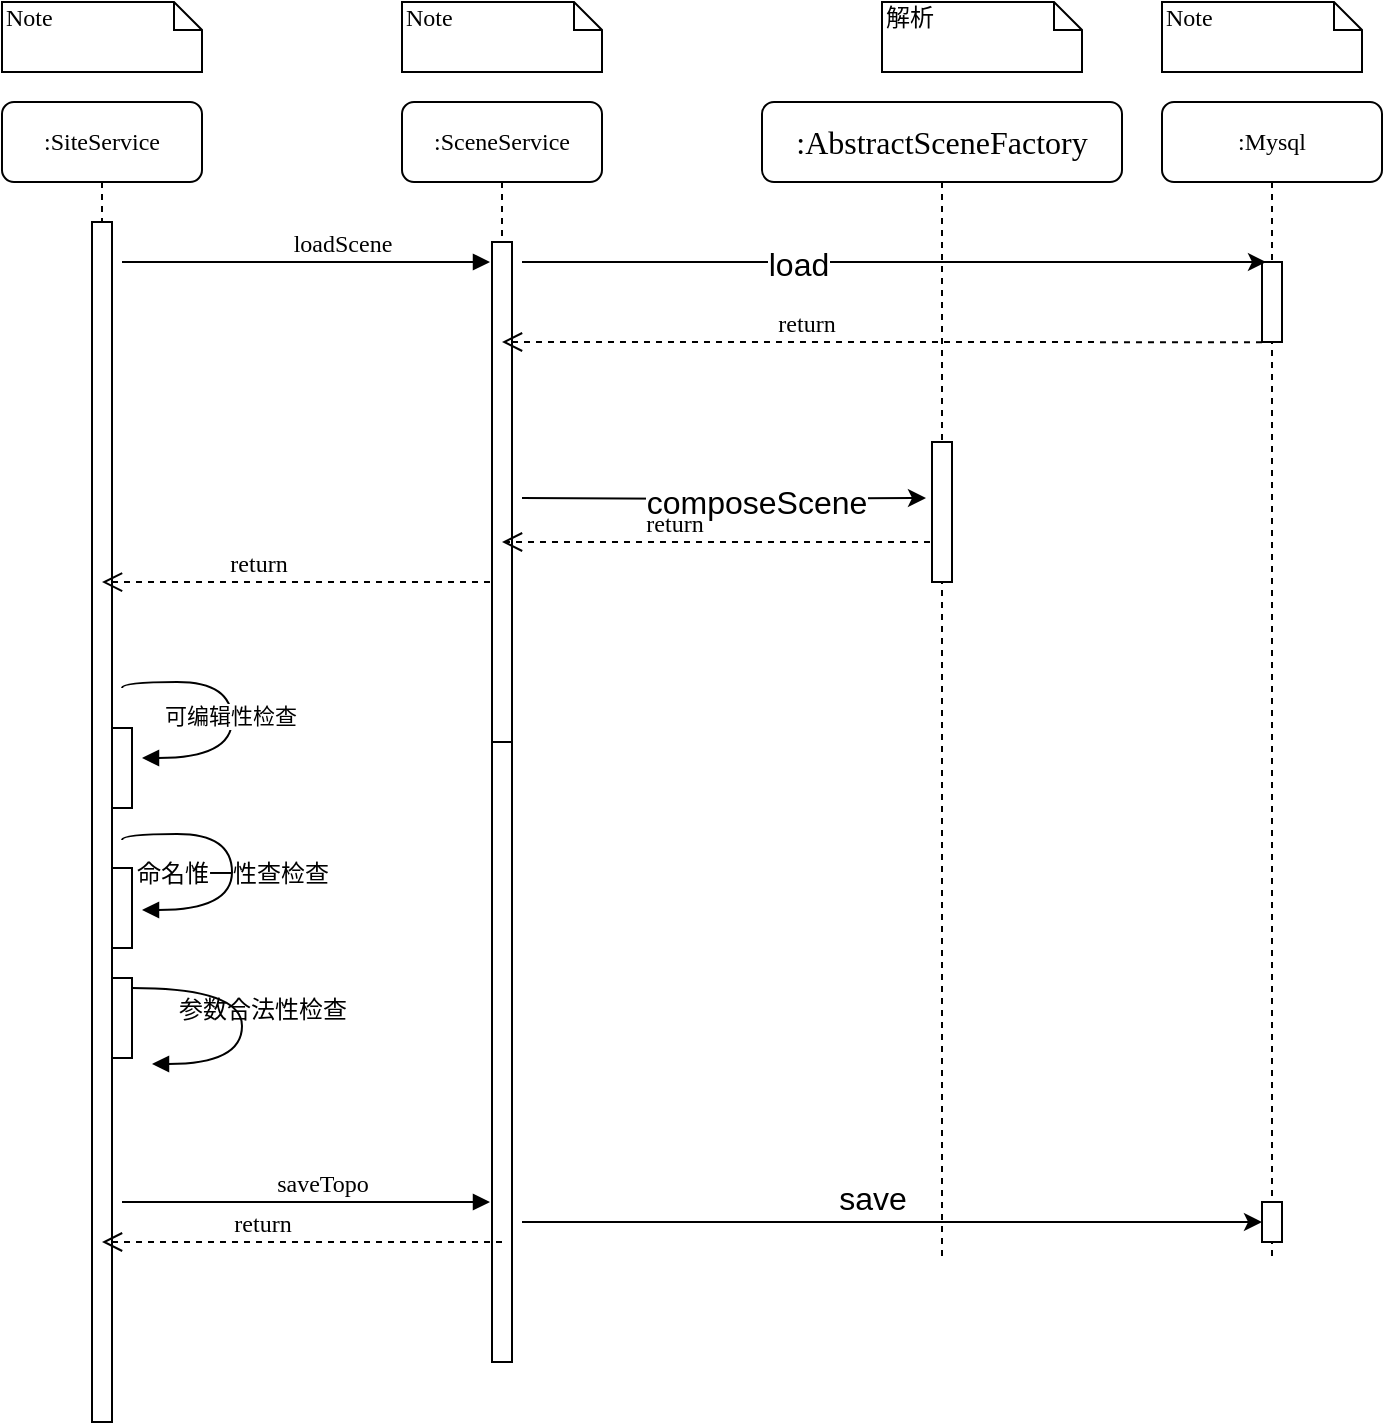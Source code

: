 <mxfile version="17.4.1" type="github"><diagram name="Page-1" id="13e1069c-82ec-6db2-03f1-153e76fe0fe0"><mxGraphModel dx="1298" dy="756" grid="1" gridSize="10" guides="1" tooltips="1" connect="1" arrows="1" fold="1" page="1" pageScale="1" pageWidth="1100" pageHeight="850" background="none" math="0" shadow="0"><root><mxCell id="0"/><mxCell id="1" parent="0"/><mxCell id="7baba1c4bc27f4b0-3" value=":SceneService" style="shape=umlLifeline;perimeter=lifelinePerimeter;whiteSpace=wrap;html=1;container=1;collapsible=0;recursiveResize=0;outlineConnect=0;rounded=1;shadow=0;comic=0;labelBackgroundColor=none;strokeWidth=1;fontFamily=Verdana;fontSize=12;align=center;" parent="1" vertex="1"><mxGeometry x="300" y="80" width="100" height="630" as="geometry"/></mxCell><mxCell id="7baba1c4bc27f4b0-13" value="" style="html=1;points=[];perimeter=orthogonalPerimeter;rounded=0;shadow=0;comic=0;labelBackgroundColor=none;strokeWidth=1;fontFamily=Verdana;fontSize=12;align=center;" parent="7baba1c4bc27f4b0-3" vertex="1"><mxGeometry x="45" y="320" width="10" height="310" as="geometry"/></mxCell><mxCell id="S0LsM8EeW1_96Y5W6TbT-2" value="" style="html=1;points=[];perimeter=orthogonalPerimeter;rounded=0;shadow=0;comic=0;labelBackgroundColor=none;strokeWidth=1;fontFamily=Verdana;fontSize=12;align=center;" parent="7baba1c4bc27f4b0-3" vertex="1"><mxGeometry x="45" y="70" width="10" height="250" as="geometry"/></mxCell><mxCell id="7baba1c4bc27f4b0-4" value="&lt;font style=&quot;font-size: 16px&quot;&gt;:&lt;font style=&quot;font-size: 16px&quot;&gt;AbstractSceneFactory&lt;/font&gt;&lt;/font&gt;" style="shape=umlLifeline;perimeter=lifelinePerimeter;whiteSpace=wrap;html=1;container=1;collapsible=0;recursiveResize=0;outlineConnect=0;rounded=1;shadow=0;comic=0;labelBackgroundColor=none;strokeWidth=1;fontFamily=Verdana;fontSize=12;align=center;" parent="1" vertex="1"><mxGeometry x="480" y="80" width="180" height="580" as="geometry"/></mxCell><mxCell id="MwoZQrEEX3wXvgg_QEE5-21" value="" style="html=1;points=[];perimeter=orthogonalPerimeter;rounded=0;shadow=0;comic=0;labelBackgroundColor=none;strokeWidth=1;fontFamily=Verdana;fontSize=12;align=center;" parent="7baba1c4bc27f4b0-4" vertex="1"><mxGeometry x="85" y="170" width="10" height="70" as="geometry"/></mxCell><mxCell id="-cc4x9fc0v7E6pRzVXcU-1" value="return" style="html=1;verticalAlign=bottom;endArrow=open;dashed=1;endSize=8;labelBackgroundColor=none;fontFamily=Verdana;fontSize=12;edgeStyle=elbowEdgeStyle;elbow=vertical;exitX=0.5;exitY=0.968;exitDx=0;exitDy=0;exitPerimeter=0;" parent="7baba1c4bc27f4b0-4" target="7baba1c4bc27f4b0-3" edge="1"><mxGeometry x="0.2" relative="1" as="geometry"><mxPoint x="49.5" y="120" as="targetPoint"/><Array as="points"><mxPoint x="170" y="120"/></Array><mxPoint x="250" y="120.08" as="sourcePoint"/><mxPoint as="offset"/></mxGeometry></mxCell><mxCell id="7baba1c4bc27f4b0-5" value=":Mysql" style="shape=umlLifeline;perimeter=lifelinePerimeter;whiteSpace=wrap;html=1;container=1;collapsible=0;recursiveResize=0;outlineConnect=0;rounded=1;shadow=0;comic=0;labelBackgroundColor=none;strokeWidth=1;fontFamily=Verdana;fontSize=12;align=center;" parent="1" vertex="1"><mxGeometry x="680" y="80" width="110" height="580" as="geometry"/></mxCell><mxCell id="MwoZQrEEX3wXvgg_QEE5-17" value="" style="html=1;points=[];perimeter=orthogonalPerimeter;rounded=0;shadow=0;comic=0;labelBackgroundColor=none;strokeWidth=1;fontFamily=Verdana;fontSize=12;align=center;" parent="7baba1c4bc27f4b0-5" vertex="1"><mxGeometry x="50" y="550" width="10" height="20" as="geometry"/></mxCell><mxCell id="S0LsM8EeW1_96Y5W6TbT-4" value="" style="html=1;points=[];perimeter=orthogonalPerimeter;rounded=0;shadow=0;comic=0;labelBackgroundColor=none;strokeWidth=1;fontFamily=Verdana;fontSize=12;align=center;" parent="7baba1c4bc27f4b0-5" vertex="1"><mxGeometry x="50" y="80" width="10" height="40" as="geometry"/></mxCell><mxCell id="7baba1c4bc27f4b0-8" value=":SiteService" style="shape=umlLifeline;perimeter=lifelinePerimeter;whiteSpace=wrap;html=1;container=1;collapsible=0;recursiveResize=0;outlineConnect=0;rounded=1;shadow=0;comic=0;labelBackgroundColor=none;strokeWidth=1;fontFamily=Verdana;fontSize=12;align=center;" parent="1" vertex="1"><mxGeometry x="100" y="80" width="100" height="660" as="geometry"/></mxCell><mxCell id="7baba1c4bc27f4b0-9" value="" style="html=1;points=[];perimeter=orthogonalPerimeter;rounded=0;shadow=0;comic=0;labelBackgroundColor=none;strokeWidth=1;fontFamily=Verdana;fontSize=12;align=center;" parent="7baba1c4bc27f4b0-8" vertex="1"><mxGeometry x="45" y="60" width="10" height="600" as="geometry"/></mxCell><mxCell id="MwoZQrEEX3wXvgg_QEE5-8" value="" style="html=1;points=[];perimeter=orthogonalPerimeter;rounded=0;shadow=0;comic=0;labelBackgroundColor=none;strokeWidth=1;fontFamily=Verdana;fontSize=12;align=center;" parent="7baba1c4bc27f4b0-8" vertex="1"><mxGeometry x="55" y="438" width="10" height="40" as="geometry"/></mxCell><mxCell id="EWG5V0WhLsDsO41iQh-F-1" value="" style="html=1;points=[];perimeter=orthogonalPerimeter;rounded=0;shadow=0;comic=0;labelBackgroundColor=none;strokeWidth=1;fontFamily=Verdana;fontSize=12;align=center;" parent="7baba1c4bc27f4b0-8" vertex="1"><mxGeometry x="55" y="383" width="10" height="40" as="geometry"/></mxCell><mxCell id="EWG5V0WhLsDsO41iQh-F-3" value="" style="html=1;points=[];perimeter=orthogonalPerimeter;rounded=0;shadow=0;comic=0;labelBackgroundColor=none;strokeWidth=1;fontFamily=Verdana;fontSize=12;align=center;" parent="7baba1c4bc27f4b0-8" vertex="1"><mxGeometry x="55" y="313" width="10" height="40" as="geometry"/></mxCell><mxCell id="7baba1c4bc27f4b0-40" value="Note" style="shape=note;whiteSpace=wrap;html=1;size=14;verticalAlign=top;align=left;spacingTop=-6;rounded=0;shadow=0;comic=0;labelBackgroundColor=none;strokeWidth=1;fontFamily=Verdana;fontSize=12" parent="1" vertex="1"><mxGeometry x="100" y="30" width="100" height="35" as="geometry"/></mxCell><mxCell id="7baba1c4bc27f4b0-42" value="Note" style="shape=note;whiteSpace=wrap;html=1;size=14;verticalAlign=top;align=left;spacingTop=-6;rounded=0;shadow=0;comic=0;labelBackgroundColor=none;strokeWidth=1;fontFamily=Verdana;fontSize=12" parent="1" vertex="1"><mxGeometry x="300" y="30" width="100" height="35" as="geometry"/></mxCell><mxCell id="7baba1c4bc27f4b0-43" value="解析" style="shape=note;whiteSpace=wrap;html=1;size=14;verticalAlign=top;align=left;spacingTop=-6;rounded=0;shadow=0;comic=0;labelBackgroundColor=none;strokeWidth=1;fontFamily=Verdana;fontSize=12" parent="1" vertex="1"><mxGeometry x="540" y="30" width="100" height="35" as="geometry"/></mxCell><mxCell id="7baba1c4bc27f4b0-44" value="Note" style="shape=note;whiteSpace=wrap;html=1;size=14;verticalAlign=top;align=left;spacingTop=-6;rounded=0;shadow=0;comic=0;labelBackgroundColor=none;strokeWidth=1;fontFamily=Verdana;fontSize=12" parent="1" vertex="1"><mxGeometry x="680" y="30" width="100" height="35" as="geometry"/></mxCell><mxCell id="EWG5V0WhLsDsO41iQh-F-2" value="命名惟一性查检查" style="html=1;verticalAlign=bottom;endArrow=block;labelBackgroundColor=none;fontFamily=Verdana;fontSize=12;elbow=vertical;edgeStyle=orthogonalEdgeStyle;curved=1;" parent="1" edge="1"><mxGeometry x="0.232" relative="1" as="geometry"><mxPoint x="160" y="449" as="sourcePoint"/><mxPoint x="170" y="484" as="targetPoint"/><Array as="points"><mxPoint x="160" y="446"/><mxPoint x="215" y="446"/><mxPoint x="215" y="484"/></Array><mxPoint as="offset"/></mxGeometry></mxCell><mxCell id="S0LsM8EeW1_96Y5W6TbT-1" value="loadScene" style="html=1;verticalAlign=bottom;endArrow=block;labelBackgroundColor=none;fontFamily=Verdana;fontSize=12;exitX=1.6;exitY=0.571;exitDx=0;exitDy=0;exitPerimeter=0;" parent="1" edge="1"><mxGeometry x="0.191" relative="1" as="geometry"><mxPoint x="160" y="160" as="sourcePoint"/><mxPoint as="offset"/><mxPoint x="344" y="160" as="targetPoint"/></mxGeometry></mxCell><mxCell id="S0LsM8EeW1_96Y5W6TbT-3" style="edgeStyle=orthogonalEdgeStyle;rounded=0;orthogonalLoop=1;jettySize=auto;html=1;fontSize=16;" parent="1" edge="1"><mxGeometry relative="1" as="geometry"><mxPoint x="360" y="160" as="sourcePoint"/><mxPoint x="732" y="160" as="targetPoint"/><Array as="points"><mxPoint x="360" y="160"/><mxPoint x="732" y="160"/></Array></mxGeometry></mxCell><mxCell id="S0LsM8EeW1_96Y5W6TbT-7" value="load" style="edgeLabel;html=1;align=center;verticalAlign=middle;resizable=0;points=[];fontSize=16;" parent="S0LsM8EeW1_96Y5W6TbT-3" vertex="1" connectable="0"><mxGeometry x="-0.258" y="-1" relative="1" as="geometry"><mxPoint as="offset"/></mxGeometry></mxCell><mxCell id="S0LsM8EeW1_96Y5W6TbT-15" style="edgeStyle=orthogonalEdgeStyle;rounded=0;orthogonalLoop=1;jettySize=auto;html=1;entryX=-0.3;entryY=0.4;entryDx=0;entryDy=0;entryPerimeter=0;fontSize=16;" parent="1" target="MwoZQrEEX3wXvgg_QEE5-21" edge="1"><mxGeometry relative="1" as="geometry"><mxPoint x="360" y="278" as="sourcePoint"/></mxGeometry></mxCell><mxCell id="S0LsM8EeW1_96Y5W6TbT-16" value="composeScene" style="edgeLabel;html=1;align=center;verticalAlign=middle;resizable=0;points=[];fontSize=16;" parent="S0LsM8EeW1_96Y5W6TbT-15" vertex="1" connectable="0"><mxGeometry x="0.158" y="-2" relative="1" as="geometry"><mxPoint as="offset"/></mxGeometry></mxCell><mxCell id="S0LsM8EeW1_96Y5W6TbT-18" value="return" style="html=1;verticalAlign=bottom;endArrow=open;dashed=1;endSize=8;labelBackgroundColor=none;fontFamily=Verdana;fontSize=12;edgeStyle=elbowEdgeStyle;elbow=vertical;exitX=-0.1;exitY=0.714;exitDx=0;exitDy=0;exitPerimeter=0;" parent="1" source="MwoZQrEEX3wXvgg_QEE5-21" edge="1"><mxGeometry x="0.2" relative="1" as="geometry"><mxPoint x="350" y="300" as="targetPoint"/><Array as="points"><mxPoint x="530" y="300"/></Array><mxPoint x="725" y="260" as="sourcePoint"/><mxPoint as="offset"/></mxGeometry></mxCell><mxCell id="S0LsM8EeW1_96Y5W6TbT-19" value="return" style="html=1;verticalAlign=bottom;endArrow=open;dashed=1;endSize=8;labelBackgroundColor=none;fontFamily=Verdana;fontSize=12;edgeStyle=elbowEdgeStyle;elbow=vertical;exitX=-0.1;exitY=0.714;exitDx=0;exitDy=0;exitPerimeter=0;" parent="1" edge="1"><mxGeometry x="0.2" relative="1" as="geometry"><mxPoint x="150" y="320" as="targetPoint"/><Array as="points"><mxPoint x="310" y="320.02"/></Array><mxPoint x="344" y="320" as="sourcePoint"/><mxPoint as="offset"/></mxGeometry></mxCell><mxCell id="S0LsM8EeW1_96Y5W6TbT-20" value="saveTopo" style="html=1;verticalAlign=bottom;endArrow=block;labelBackgroundColor=none;fontFamily=Verdana;fontSize=12;exitX=1.6;exitY=0.571;exitDx=0;exitDy=0;exitPerimeter=0;" parent="1" edge="1"><mxGeometry x="0.087" relative="1" as="geometry"><mxPoint x="160" y="630" as="sourcePoint"/><mxPoint as="offset"/><mxPoint x="344" y="630" as="targetPoint"/></mxGeometry></mxCell><mxCell id="S0LsM8EeW1_96Y5W6TbT-21" style="edgeStyle=orthogonalEdgeStyle;rounded=0;orthogonalLoop=1;jettySize=auto;html=1;fontSize=16;" parent="1" edge="1"><mxGeometry relative="1" as="geometry"><mxPoint x="360" y="640" as="sourcePoint"/><mxPoint x="730" y="640" as="targetPoint"/><Array as="points"><mxPoint x="360" y="640"/><mxPoint x="731" y="640"/></Array></mxGeometry></mxCell><mxCell id="S0LsM8EeW1_96Y5W6TbT-22" value="save" style="edgeLabel;html=1;align=center;verticalAlign=middle;resizable=0;points=[];fontSize=16;" parent="S0LsM8EeW1_96Y5W6TbT-21" vertex="1" connectable="0"><mxGeometry x="-0.057" relative="1" as="geometry"><mxPoint y="-12" as="offset"/></mxGeometry></mxCell><mxCell id="S0LsM8EeW1_96Y5W6TbT-25" value="return" style="html=1;verticalAlign=bottom;endArrow=open;dashed=1;endSize=8;labelBackgroundColor=none;fontFamily=Verdana;fontSize=12;edgeStyle=elbowEdgeStyle;elbow=vertical;" parent="1" target="7baba1c4bc27f4b0-8" edge="1"><mxGeometry x="0.2" relative="1" as="geometry"><mxPoint x="190" y="570" as="targetPoint"/><Array as="points"><mxPoint x="260" y="650"/><mxPoint x="270" y="700"/></Array><mxPoint x="350" y="650" as="sourcePoint"/><mxPoint as="offset"/></mxGeometry></mxCell><mxCell id="-cc4x9fc0v7E6pRzVXcU-5" value="参数合法性检查" style="html=1;verticalAlign=bottom;endArrow=block;labelBackgroundColor=none;fontFamily=Verdana;fontSize=12;elbow=vertical;edgeStyle=orthogonalEdgeStyle;curved=1;exitX=1.038;exitY=0.345;exitPerimeter=0;" parent="1" edge="1"><mxGeometry x="0.086" y="10" relative="1" as="geometry"><mxPoint x="165.003" y="523" as="sourcePoint"/><mxPoint x="175" y="561" as="targetPoint"/><Array as="points"><mxPoint x="220" y="523"/><mxPoint x="220" y="561"/><mxPoint x="175" y="561"/></Array><mxPoint as="offset"/></mxGeometry></mxCell><mxCell id="KwXQi0kn8Qg1HXRH5JCs-1" value="&lt;span style=&quot;color: rgba(0 , 0 , 0 , 0) ; font-family: monospace ; font-size: 0px&quot;&gt;%3CmxGraphModel%3E%3Croot%3E%3CmxCell%20id%3D%220%22%2F%3E%3CmxCell%20id%3D%221%22%20parent%3D%220%22%2F%3E%3CmxCell%20id%3D%222%22%20value%3D%22%E5%91%BD%E5%90%8D%E6%83%9F%E4%B8%80%E6%80%A7%E6%9F%A5%E6%A3%80%E6%9F%A5%22%20style%3D%22html%3D1%3BverticalAlign%3Dbottom%3BendArrow%3Dblock%3BlabelBackgroundColor%3Dnone%3BfontFamily%3DVerdana%3BfontSize%3D12%3Belbow%3Dvertical%3BedgeStyle%3DorthogonalEdgeStyle%3Bcurved%3D1%3B%22%20edge%3D%221%22%20parent%3D%221%22%3E%3CmxGeometry%20x%3D%220.232%22%20relative%3D%221%22%20as%3D%22geometry%22%3E%3CmxPoint%20x%3D%22160%22%20y%3D%22449%22%20as%3D%22sourcePoint%22%2F%3E%3CmxPoint%20x%3D%22170%22%20y%3D%22484%22%20as%3D%22targetPoint%22%2F%3E%3CArray%20as%3D%22points%22%3E%3CmxPoint%20x%3D%22160%22%20y%3D%22446%22%2F%3E%3CmxPoint%20x%3D%22215%22%20y%3D%22446%22%2F%3E%3CmxPoint%20x%3D%22215%22%20y%3D%22484%22%2F%3E%3C%2FArray%3E%3CmxPoint%20as%3D%22offset%22%2F%3E%3C%2FmxGeometry%3E%3C%2FmxCell%3E%3C%2Froot%3E%3C%2FmxGraphModel%3Es&lt;/span&gt;" style="html=1;verticalAlign=bottom;endArrow=block;labelBackgroundColor=none;fontFamily=Verdana;fontSize=12;elbow=vertical;edgeStyle=orthogonalEdgeStyle;curved=1;" edge="1" parent="1"><mxGeometry x="0.232" relative="1" as="geometry"><mxPoint x="160" y="373" as="sourcePoint"/><mxPoint x="170" y="408" as="targetPoint"/><Array as="points"><mxPoint x="160" y="370"/><mxPoint x="215" y="370"/><mxPoint x="215" y="408"/></Array><mxPoint as="offset"/></mxGeometry></mxCell><mxCell id="KwXQi0kn8Qg1HXRH5JCs-2" value="可编辑性检查" style="edgeLabel;html=1;align=center;verticalAlign=middle;resizable=0;points=[];" vertex="1" connectable="0" parent="KwXQi0kn8Qg1HXRH5JCs-1"><mxGeometry x="0.064" y="-1" relative="1" as="geometry"><mxPoint as="offset"/></mxGeometry></mxCell></root></mxGraphModel></diagram></mxfile>